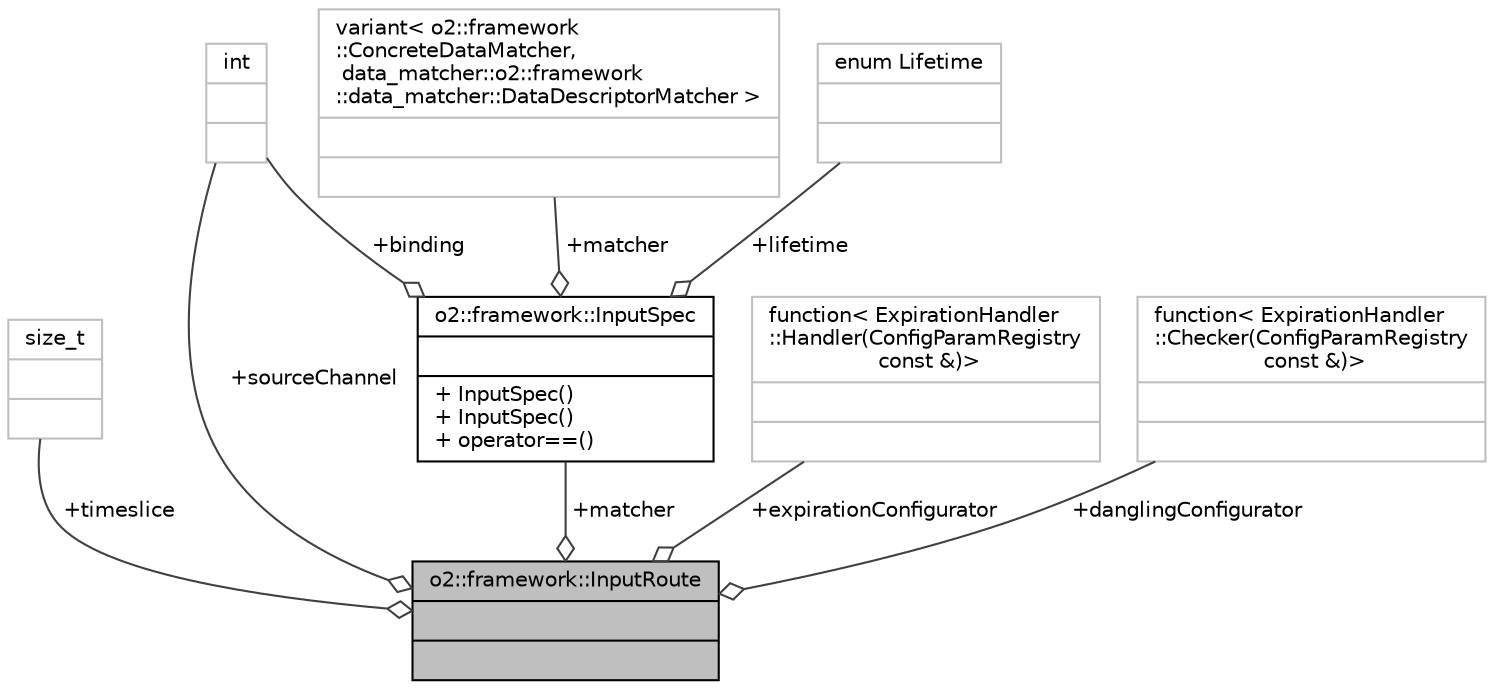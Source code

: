 digraph "o2::framework::InputRoute"
{
 // INTERACTIVE_SVG=YES
  bgcolor="transparent";
  edge [fontname="Helvetica",fontsize="10",labelfontname="Helvetica",labelfontsize="10"];
  node [fontname="Helvetica",fontsize="10",shape=record];
  Node1 [label="{o2::framework::InputRoute\n||}",height=0.2,width=0.4,color="black", fillcolor="grey75", style="filled" fontcolor="black"];
  Node2 -> Node1 [color="grey25",fontsize="10",style="solid",label=" +timeslice" ,arrowhead="odiamond",fontname="Helvetica"];
  Node2 [label="{size_t\n||}",height=0.2,width=0.4,color="grey75"];
  Node3 -> Node1 [color="grey25",fontsize="10",style="solid",label=" +sourceChannel" ,arrowhead="odiamond",fontname="Helvetica"];
  Node3 [label="{int\n||}",height=0.2,width=0.4,color="grey75"];
  Node4 -> Node1 [color="grey25",fontsize="10",style="solid",label=" +matcher" ,arrowhead="odiamond",fontname="Helvetica"];
  Node4 [label="{o2::framework::InputSpec\n||+ InputSpec()\l+ InputSpec()\l+ operator==()\l}",height=0.2,width=0.4,color="black",URL="$da/d96/structo2_1_1framework_1_1InputSpec.html"];
  Node5 -> Node4 [color="grey25",fontsize="10",style="solid",label=" +matcher" ,arrowhead="odiamond",fontname="Helvetica"];
  Node5 [label="{variant\< o2::framework\l::ConcreteDataMatcher,\l data_matcher::o2::framework\l::data_matcher::DataDescriptorMatcher \>\n||}",height=0.2,width=0.4,color="grey75"];
  Node6 -> Node4 [color="grey25",fontsize="10",style="solid",label=" +lifetime" ,arrowhead="odiamond",fontname="Helvetica"];
  Node6 [label="{enum Lifetime\n||}",height=0.2,width=0.4,color="grey75"];
  Node3 -> Node4 [color="grey25",fontsize="10",style="solid",label=" +binding" ,arrowhead="odiamond",fontname="Helvetica"];
  Node7 -> Node1 [color="grey25",fontsize="10",style="solid",label=" +expirationConfigurator" ,arrowhead="odiamond",fontname="Helvetica"];
  Node7 [label="{function\< ExpirationHandler\l::Handler(ConfigParamRegistry\l const &)\>\n||}",height=0.2,width=0.4,color="grey75"];
  Node8 -> Node1 [color="grey25",fontsize="10",style="solid",label=" +danglingConfigurator" ,arrowhead="odiamond",fontname="Helvetica"];
  Node8 [label="{function\< ExpirationHandler\l::Checker(ConfigParamRegistry\l const &)\>\n||}",height=0.2,width=0.4,color="grey75"];
}
